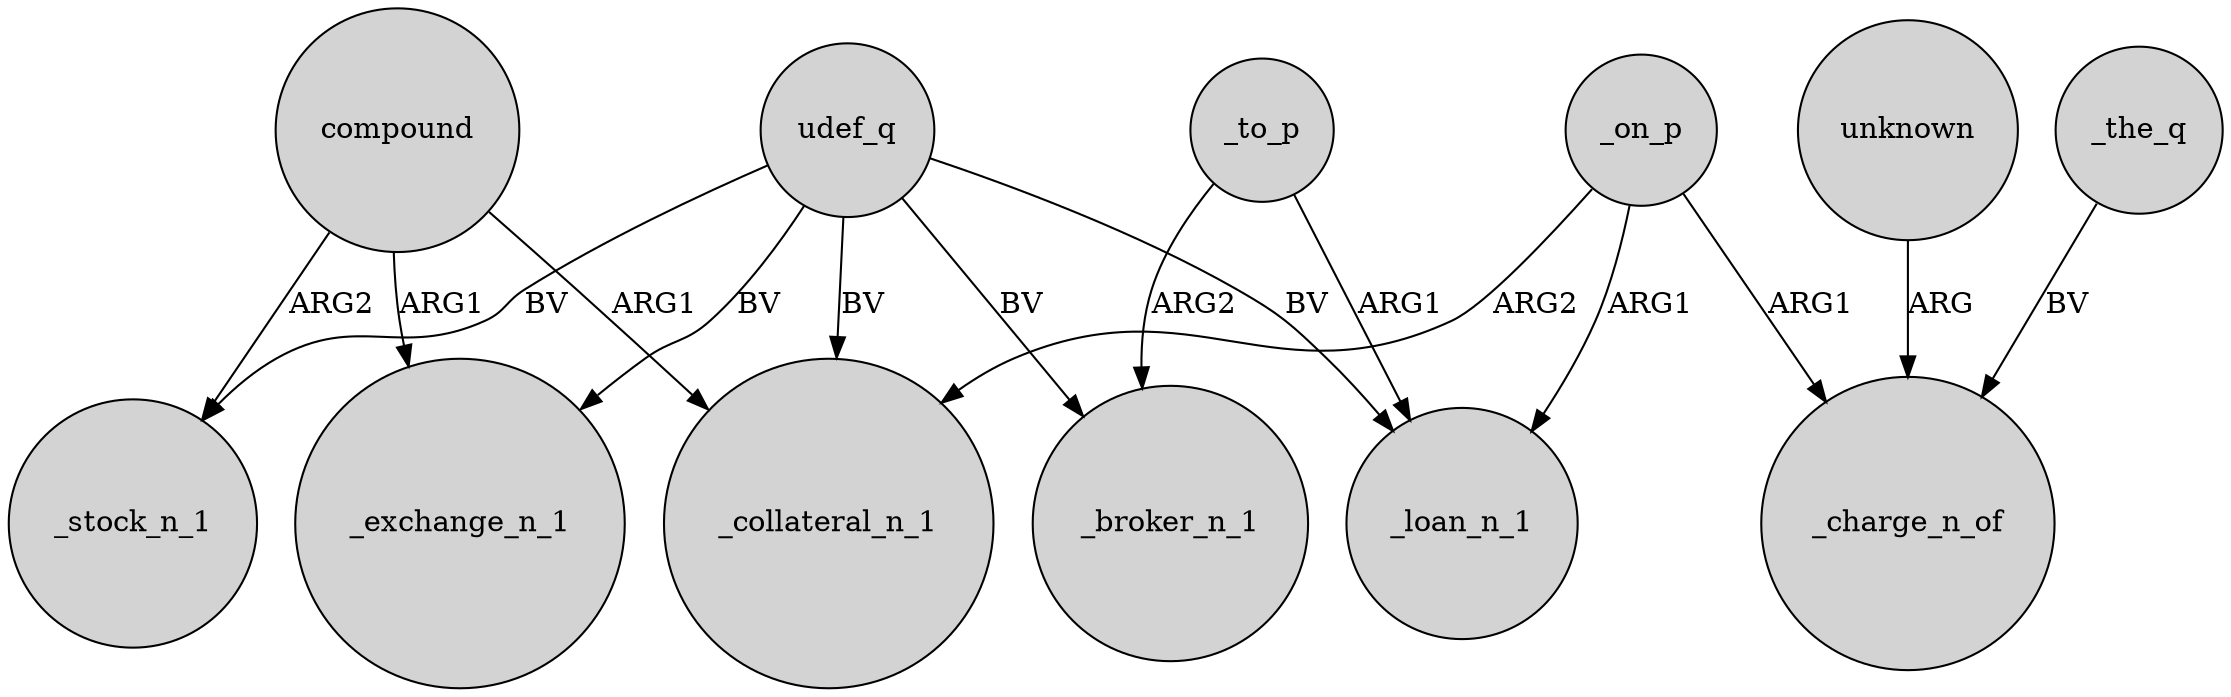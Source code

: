 digraph {
	node [shape=circle style=filled]
	_on_p -> _collateral_n_1 [label=ARG2]
	unknown -> _charge_n_of [label=ARG]
	udef_q -> _stock_n_1 [label=BV]
	compound -> _exchange_n_1 [label=ARG1]
	_on_p -> _charge_n_of [label=ARG1]
	compound -> _collateral_n_1 [label=ARG1]
	udef_q -> _exchange_n_1 [label=BV]
	udef_q -> _broker_n_1 [label=BV]
	_the_q -> _charge_n_of [label=BV]
	compound -> _stock_n_1 [label=ARG2]
	_to_p -> _loan_n_1 [label=ARG1]
	_to_p -> _broker_n_1 [label=ARG2]
	udef_q -> _loan_n_1 [label=BV]
	udef_q -> _collateral_n_1 [label=BV]
	_on_p -> _loan_n_1 [label=ARG1]
}
